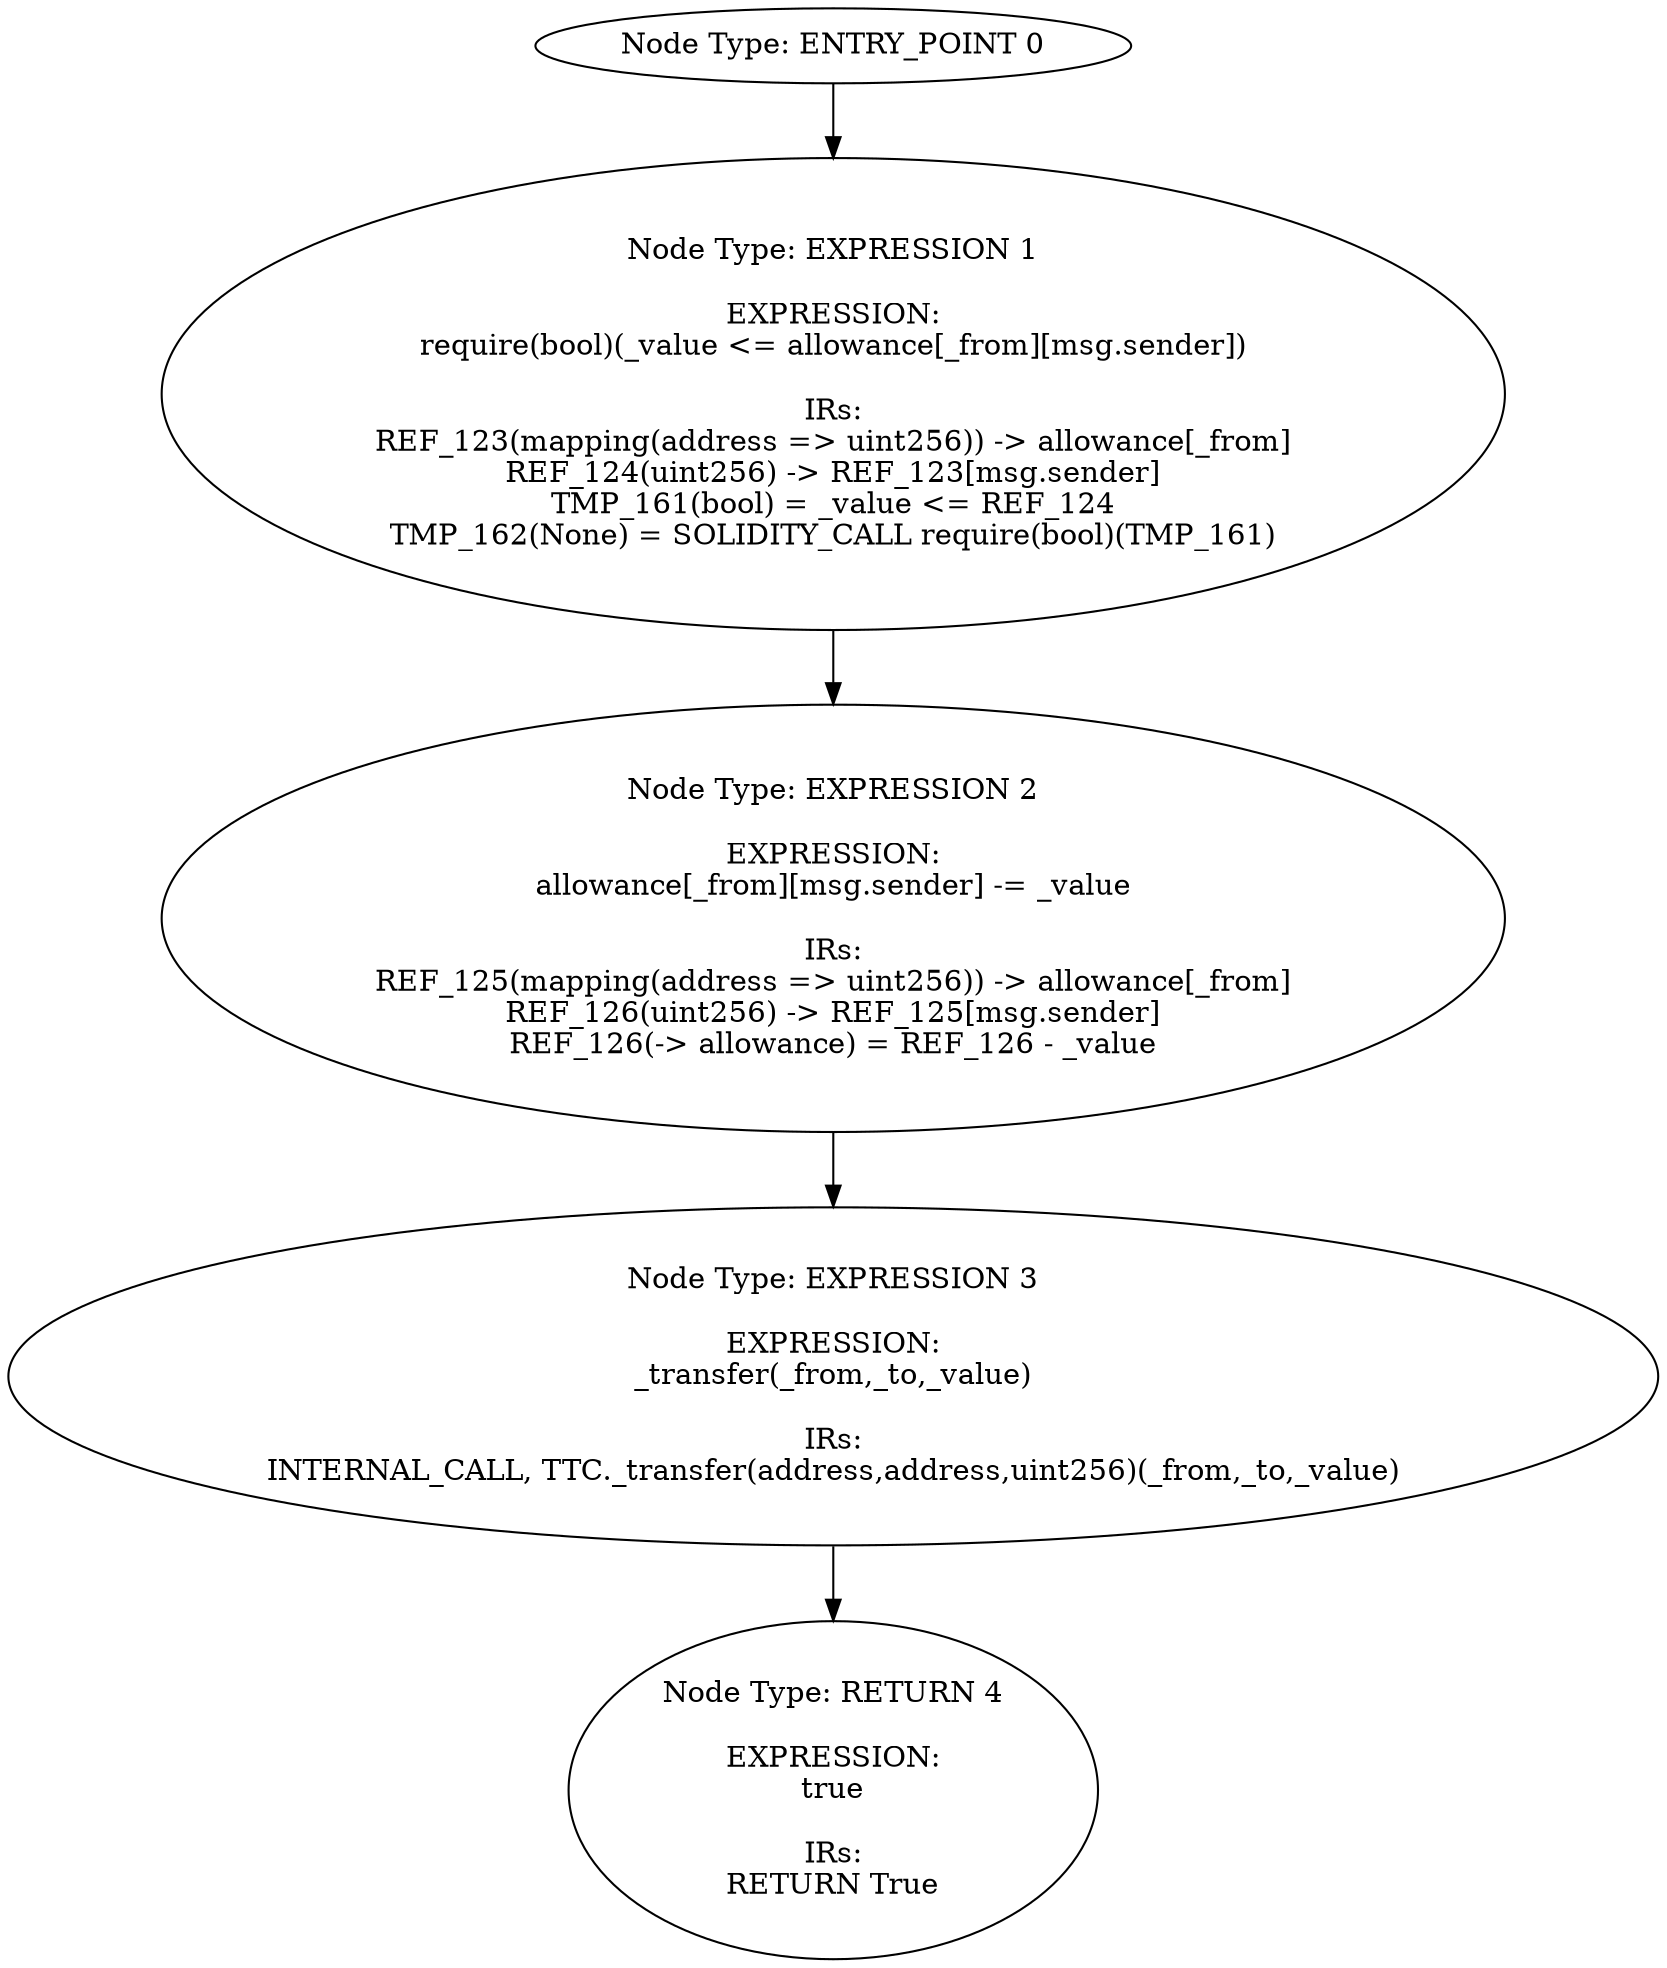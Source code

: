 digraph{
0[label="Node Type: ENTRY_POINT 0
"];
0->1;
1[label="Node Type: EXPRESSION 1

EXPRESSION:
require(bool)(_value <= allowance[_from][msg.sender])

IRs:
REF_123(mapping(address => uint256)) -> allowance[_from]
REF_124(uint256) -> REF_123[msg.sender]
TMP_161(bool) = _value <= REF_124
TMP_162(None) = SOLIDITY_CALL require(bool)(TMP_161)"];
1->2;
2[label="Node Type: EXPRESSION 2

EXPRESSION:
allowance[_from][msg.sender] -= _value

IRs:
REF_125(mapping(address => uint256)) -> allowance[_from]
REF_126(uint256) -> REF_125[msg.sender]
REF_126(-> allowance) = REF_126 - _value"];
2->3;
3[label="Node Type: EXPRESSION 3

EXPRESSION:
_transfer(_from,_to,_value)

IRs:
INTERNAL_CALL, TTC._transfer(address,address,uint256)(_from,_to,_value)"];
3->4;
4[label="Node Type: RETURN 4

EXPRESSION:
true

IRs:
RETURN True"];
}
